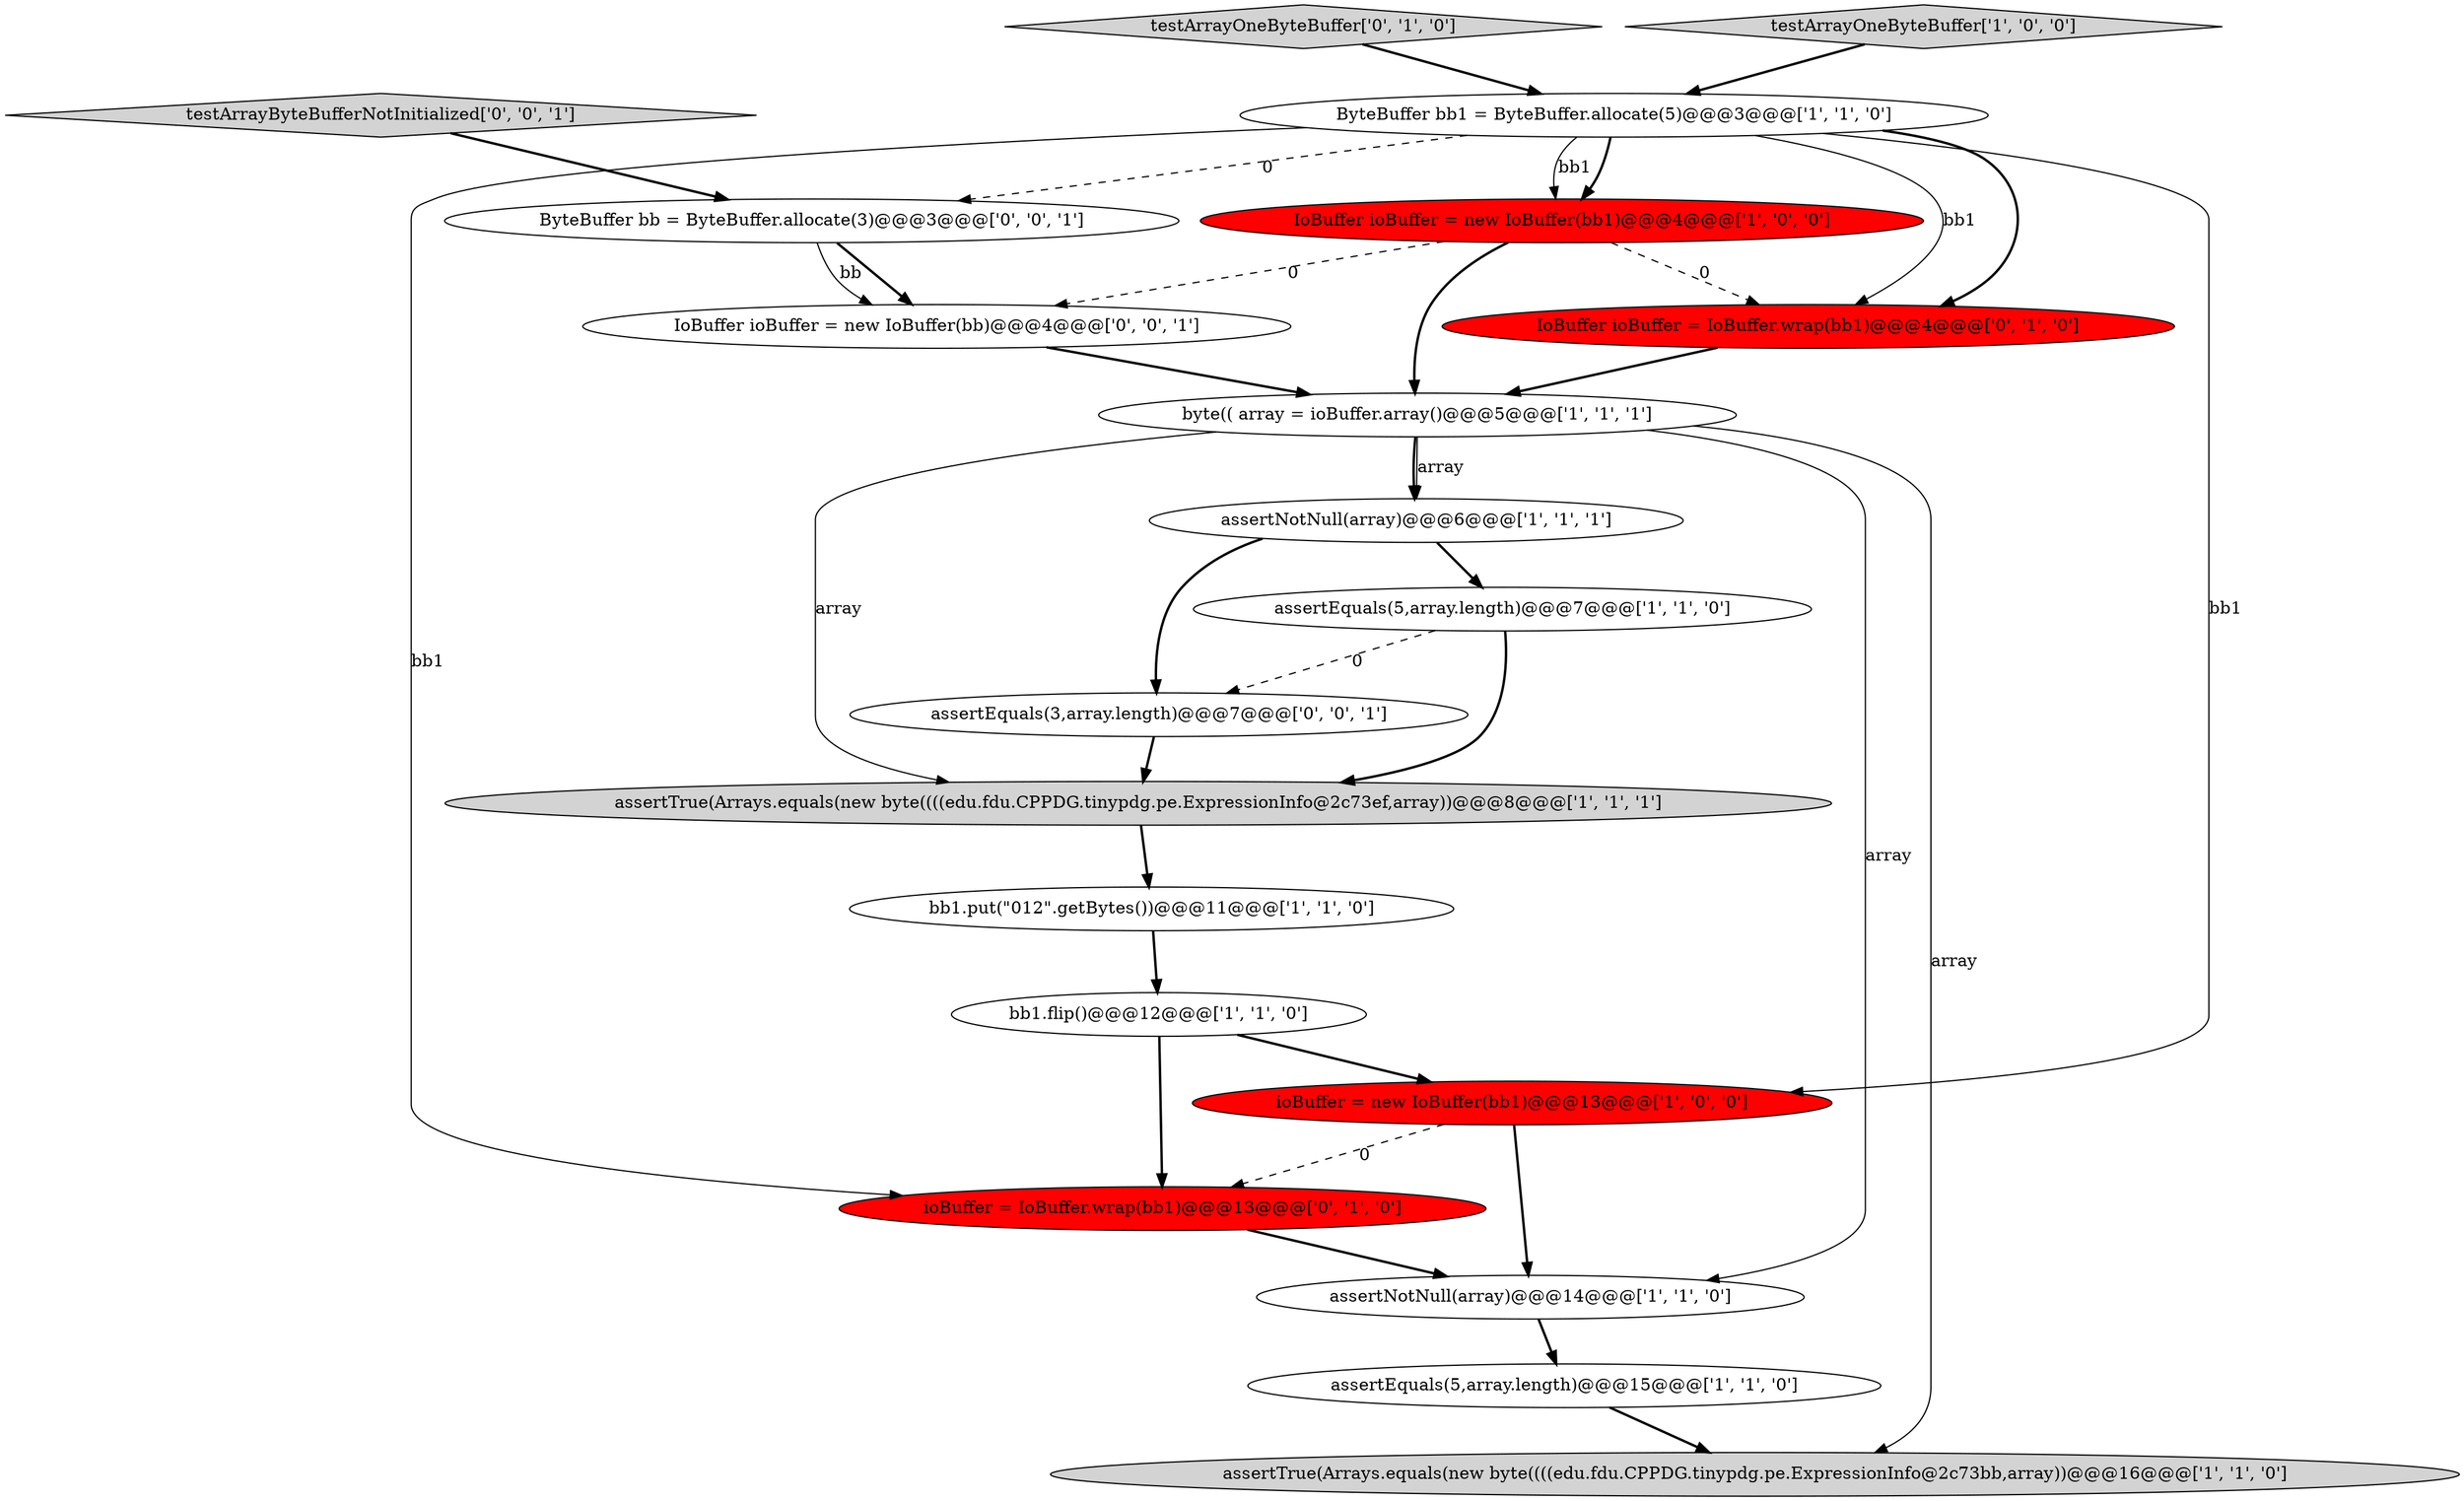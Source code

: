 digraph {
14 [style = filled, label = "ioBuffer = IoBuffer.wrap(bb1)@@@13@@@['0', '1', '0']", fillcolor = red, shape = ellipse image = "AAA1AAABBB2BBB"];
0 [style = filled, label = "assertNotNull(array)@@@14@@@['1', '1', '0']", fillcolor = white, shape = ellipse image = "AAA0AAABBB1BBB"];
4 [style = filled, label = "bb1.put(\"012\".getBytes())@@@11@@@['1', '1', '0']", fillcolor = white, shape = ellipse image = "AAA0AAABBB1BBB"];
16 [style = filled, label = "IoBuffer ioBuffer = new IoBuffer(bb)@@@4@@@['0', '0', '1']", fillcolor = white, shape = ellipse image = "AAA0AAABBB3BBB"];
6 [style = filled, label = "bb1.flip()@@@12@@@['1', '1', '0']", fillcolor = white, shape = ellipse image = "AAA0AAABBB1BBB"];
11 [style = filled, label = "IoBuffer ioBuffer = new IoBuffer(bb1)@@@4@@@['1', '0', '0']", fillcolor = red, shape = ellipse image = "AAA1AAABBB1BBB"];
2 [style = filled, label = "byte(( array = ioBuffer.array()@@@5@@@['1', '1', '1']", fillcolor = white, shape = ellipse image = "AAA0AAABBB1BBB"];
13 [style = filled, label = "IoBuffer ioBuffer = IoBuffer.wrap(bb1)@@@4@@@['0', '1', '0']", fillcolor = red, shape = ellipse image = "AAA1AAABBB2BBB"];
3 [style = filled, label = "ioBuffer = new IoBuffer(bb1)@@@13@@@['1', '0', '0']", fillcolor = red, shape = ellipse image = "AAA1AAABBB1BBB"];
10 [style = filled, label = "assertTrue(Arrays.equals(new byte((((edu.fdu.CPPDG.tinypdg.pe.ExpressionInfo@2c73bb,array))@@@16@@@['1', '1', '0']", fillcolor = lightgray, shape = ellipse image = "AAA0AAABBB1BBB"];
15 [style = filled, label = "testArrayOneByteBuffer['0', '1', '0']", fillcolor = lightgray, shape = diamond image = "AAA0AAABBB2BBB"];
1 [style = filled, label = "ByteBuffer bb1 = ByteBuffer.allocate(5)@@@3@@@['1', '1', '0']", fillcolor = white, shape = ellipse image = "AAA0AAABBB1BBB"];
7 [style = filled, label = "testArrayOneByteBuffer['1', '0', '0']", fillcolor = lightgray, shape = diamond image = "AAA0AAABBB1BBB"];
17 [style = filled, label = "testArrayByteBufferNotInitialized['0', '0', '1']", fillcolor = lightgray, shape = diamond image = "AAA0AAABBB3BBB"];
18 [style = filled, label = "assertEquals(3,array.length)@@@7@@@['0', '0', '1']", fillcolor = white, shape = ellipse image = "AAA0AAABBB3BBB"];
9 [style = filled, label = "assertTrue(Arrays.equals(new byte((((edu.fdu.CPPDG.tinypdg.pe.ExpressionInfo@2c73ef,array))@@@8@@@['1', '1', '1']", fillcolor = lightgray, shape = ellipse image = "AAA0AAABBB1BBB"];
12 [style = filled, label = "assertEquals(5,array.length)@@@15@@@['1', '1', '0']", fillcolor = white, shape = ellipse image = "AAA0AAABBB1BBB"];
5 [style = filled, label = "assertEquals(5,array.length)@@@7@@@['1', '1', '0']", fillcolor = white, shape = ellipse image = "AAA0AAABBB1BBB"];
19 [style = filled, label = "ByteBuffer bb = ByteBuffer.allocate(3)@@@3@@@['0', '0', '1']", fillcolor = white, shape = ellipse image = "AAA0AAABBB3BBB"];
8 [style = filled, label = "assertNotNull(array)@@@6@@@['1', '1', '1']", fillcolor = white, shape = ellipse image = "AAA0AAABBB1BBB"];
6->3 [style = bold, label=""];
7->1 [style = bold, label=""];
5->9 [style = bold, label=""];
4->6 [style = bold, label=""];
2->0 [style = solid, label="array"];
1->14 [style = solid, label="bb1"];
8->18 [style = bold, label=""];
11->16 [style = dashed, label="0"];
0->12 [style = bold, label=""];
9->4 [style = bold, label=""];
1->19 [style = dashed, label="0"];
16->2 [style = bold, label=""];
5->18 [style = dashed, label="0"];
1->13 [style = bold, label=""];
17->19 [style = bold, label=""];
11->2 [style = bold, label=""];
3->0 [style = bold, label=""];
1->11 [style = bold, label=""];
19->16 [style = bold, label=""];
6->14 [style = bold, label=""];
1->13 [style = solid, label="bb1"];
11->13 [style = dashed, label="0"];
12->10 [style = bold, label=""];
8->5 [style = bold, label=""];
14->0 [style = bold, label=""];
2->9 [style = solid, label="array"];
15->1 [style = bold, label=""];
18->9 [style = bold, label=""];
19->16 [style = solid, label="bb"];
3->14 [style = dashed, label="0"];
2->10 [style = solid, label="array"];
2->8 [style = solid, label="array"];
2->8 [style = bold, label=""];
13->2 [style = bold, label=""];
1->11 [style = solid, label="bb1"];
1->3 [style = solid, label="bb1"];
}
